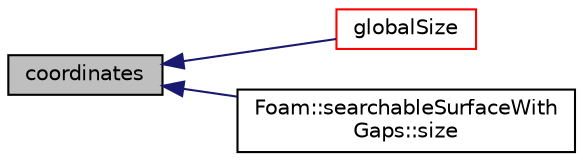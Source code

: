 digraph "coordinates"
{
  bgcolor="transparent";
  edge [fontname="Helvetica",fontsize="10",labelfontname="Helvetica",labelfontsize="10"];
  node [fontname="Helvetica",fontsize="10",shape=record];
  rankdir="LR";
  Node227 [label="coordinates",height=0.2,width=0.4,color="black", fillcolor="grey75", style="filled", fontcolor="black"];
  Node227 -> Node228 [dir="back",color="midnightblue",fontsize="10",style="solid",fontname="Helvetica"];
  Node228 [label="globalSize",height=0.2,width=0.4,color="red",URL="$a26369.html#ac5f772f3178732f6a128f36aac0212fd",tooltip="Range of global indices that can be returned. "];
  Node227 -> Node240 [dir="back",color="midnightblue",fontsize="10",style="solid",fontname="Helvetica"];
  Node240 [label="Foam::searchableSurfaceWith\lGaps::size",height=0.2,width=0.4,color="black",URL="$a26389.html#a03bc1200aac252c4d3e18657d700b71c",tooltip="Range of local indices that can be returned. "];
}

